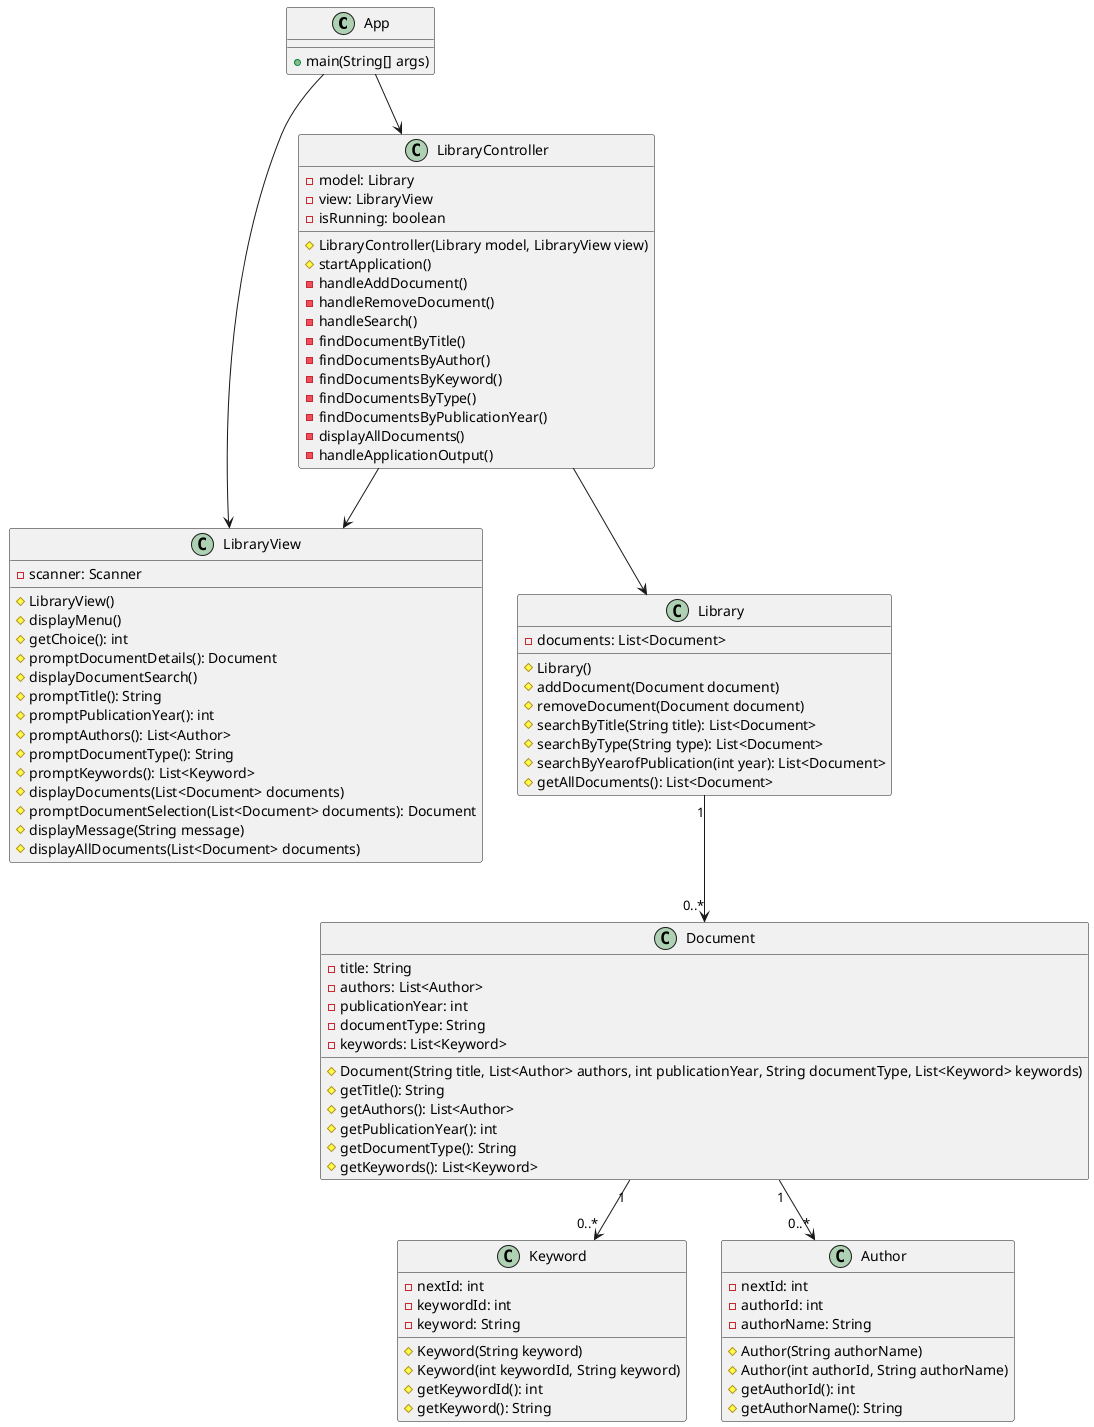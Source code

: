 @startuml

class App {
  + main(String[] args)
}

class Library {
  - documents: List<Document>
  # Library()
  # addDocument(Document document)
  # removeDocument(Document document)
  # searchByTitle(String title): List<Document>
  # searchByType(String type): List<Document>
  # searchByYearofPublication(int year): List<Document>
  # getAllDocuments(): List<Document>
}

class LibraryView {
  - scanner: Scanner
  # LibraryView()
  # displayMenu()
  # getChoice(): int
  # promptDocumentDetails(): Document
  # displayDocumentSearch()
  # promptTitle(): String
  # promptPublicationYear(): int
  # promptAuthors(): List<Author>
  # promptDocumentType(): String
  # promptKeywords(): List<Keyword>
  # displayDocuments(List<Document> documents)
  # promptDocumentSelection(List<Document> documents): Document
  # displayMessage(String message)
  # displayAllDocuments(List<Document> documents)
}

class LibraryController {
  - model: Library
  - view: LibraryView
  - isRunning: boolean
  # LibraryController(Library model, LibraryView view)
  # startApplication()
  - handleAddDocument()
  - handleRemoveDocument()
  - handleSearch()
  - findDocumentByTitle()
  - findDocumentsByAuthor()
  - findDocumentsByKeyword()
  - findDocumentsByType()
  - findDocumentsByPublicationYear()
  - displayAllDocuments()
  - handleApplicationOutput()
}

class Keyword {
  - nextId: int
  - keywordId: int
  - keyword: String
  # Keyword(String keyword)
  # Keyword(int keywordId, String keyword)
  # getKeywordId(): int
  # getKeyword(): String
}

class Document {
  - title: String
  - authors: List<Author>
  - publicationYear: int
  - documentType: String
  - keywords: List<Keyword>
  # Document(String title, List<Author> authors, int publicationYear, String documentType, List<Keyword> keywords)
  # getTitle(): String
  # getAuthors(): List<Author>
  # getPublicationYear(): int
  # getDocumentType(): String
  # getKeywords(): List<Keyword>
}

class Author {
  - nextId: int
  - authorId: int
  - authorName: String
  # Author(String authorName)
  # Author(int authorId, String authorName)
  # getAuthorId(): int
  # getAuthorName(): String
}

App --> LibraryController
App --> LibraryView

LibraryController --> Library
LibraryController --> LibraryView

Library "1" --> "0..*" Document
Document "1" --> "0..*" Author
Document "1" --> "0..*" Keyword

@enduml
